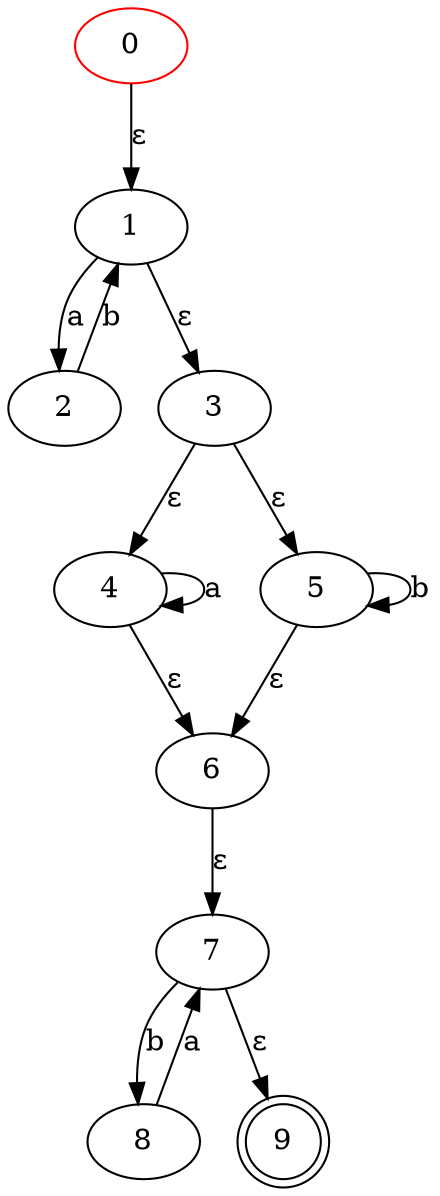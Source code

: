 digraph G {
	0 -> 1 [label="ε"]
	1 -> 2 [label=a]
	1 -> 3 [label="ε"]
	2 -> 1 [label=b]
	3 -> 4 [label="ε"]
	3 -> 5 [label="ε"]
	4 -> 4 [label=a]
	4 -> 6 [label="ε"]
	5 -> 5 [label=b]
	5 -> 6 [label="ε"]
	6 -> 7 [label="ε"]
	7 -> 8 [label=b]
	7 -> 9 [label="ε"]
	8 -> 7 [label=a]
	0 [color=red]
	9 [shape=doublecircle]
}
